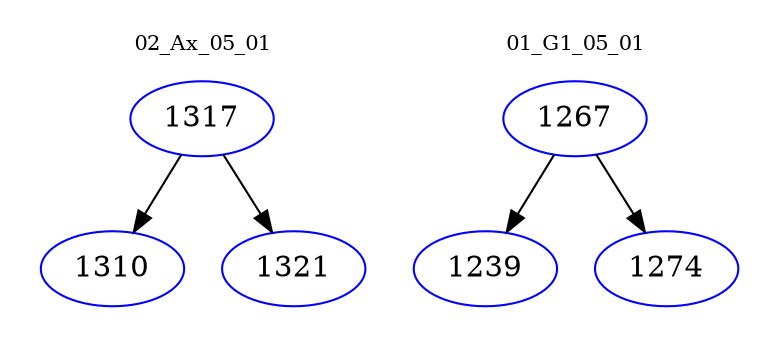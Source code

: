 digraph{
subgraph cluster_0 {
color = white
label = "02_Ax_05_01";
fontsize=10;
T0_1317 [label="1317", color="blue"]
T0_1317 -> T0_1310 [color="black"]
T0_1310 [label="1310", color="blue"]
T0_1317 -> T0_1321 [color="black"]
T0_1321 [label="1321", color="blue"]
}
subgraph cluster_1 {
color = white
label = "01_G1_05_01";
fontsize=10;
T1_1267 [label="1267", color="blue"]
T1_1267 -> T1_1239 [color="black"]
T1_1239 [label="1239", color="blue"]
T1_1267 -> T1_1274 [color="black"]
T1_1274 [label="1274", color="blue"]
}
}
